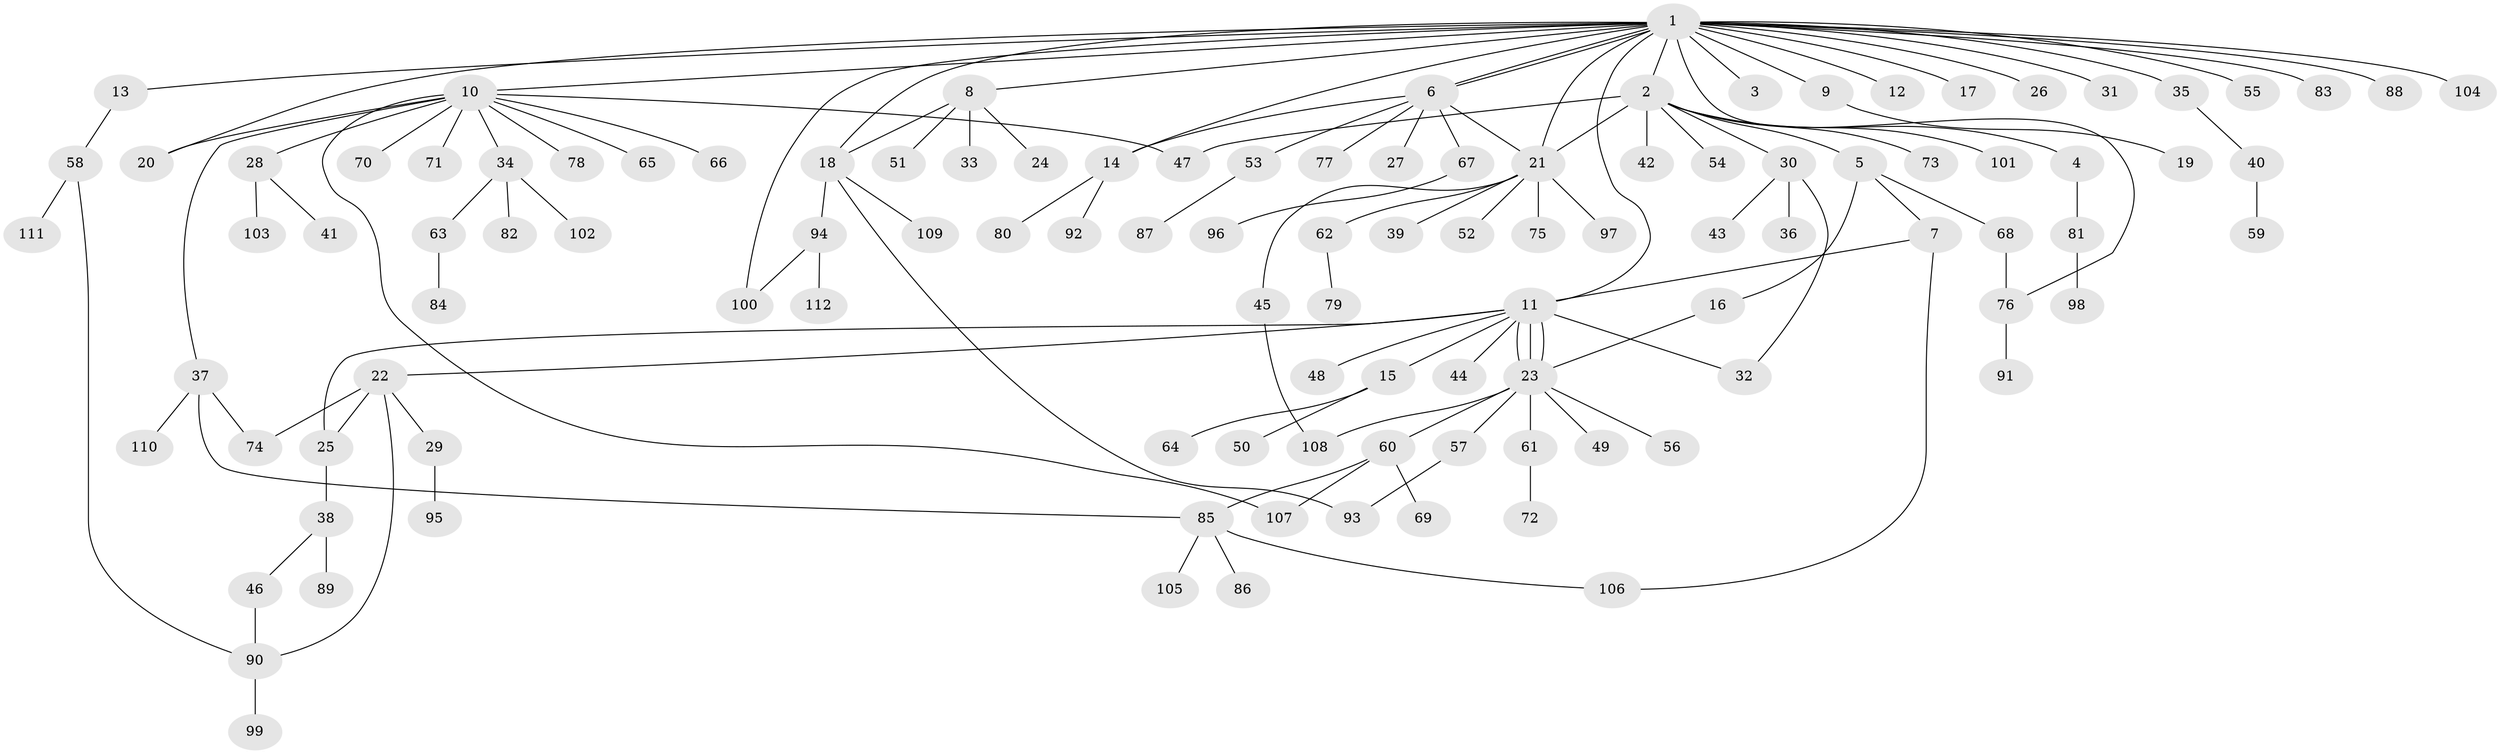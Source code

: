 // Generated by graph-tools (version 1.1) at 2025/01/03/09/25 03:01:55]
// undirected, 112 vertices, 134 edges
graph export_dot {
graph [start="1"]
  node [color=gray90,style=filled];
  1;
  2;
  3;
  4;
  5;
  6;
  7;
  8;
  9;
  10;
  11;
  12;
  13;
  14;
  15;
  16;
  17;
  18;
  19;
  20;
  21;
  22;
  23;
  24;
  25;
  26;
  27;
  28;
  29;
  30;
  31;
  32;
  33;
  34;
  35;
  36;
  37;
  38;
  39;
  40;
  41;
  42;
  43;
  44;
  45;
  46;
  47;
  48;
  49;
  50;
  51;
  52;
  53;
  54;
  55;
  56;
  57;
  58;
  59;
  60;
  61;
  62;
  63;
  64;
  65;
  66;
  67;
  68;
  69;
  70;
  71;
  72;
  73;
  74;
  75;
  76;
  77;
  78;
  79;
  80;
  81;
  82;
  83;
  84;
  85;
  86;
  87;
  88;
  89;
  90;
  91;
  92;
  93;
  94;
  95;
  96;
  97;
  98;
  99;
  100;
  101;
  102;
  103;
  104;
  105;
  106;
  107;
  108;
  109;
  110;
  111;
  112;
  1 -- 2;
  1 -- 3;
  1 -- 6;
  1 -- 6;
  1 -- 8;
  1 -- 9;
  1 -- 10;
  1 -- 11;
  1 -- 12;
  1 -- 13;
  1 -- 14;
  1 -- 17;
  1 -- 18;
  1 -- 20;
  1 -- 21;
  1 -- 26;
  1 -- 31;
  1 -- 35;
  1 -- 55;
  1 -- 76;
  1 -- 83;
  1 -- 88;
  1 -- 100;
  1 -- 104;
  2 -- 4;
  2 -- 5;
  2 -- 21;
  2 -- 30;
  2 -- 42;
  2 -- 47;
  2 -- 54;
  2 -- 73;
  2 -- 101;
  4 -- 81;
  5 -- 7;
  5 -- 16;
  5 -- 68;
  6 -- 14;
  6 -- 21;
  6 -- 27;
  6 -- 53;
  6 -- 67;
  6 -- 77;
  7 -- 11;
  7 -- 106;
  8 -- 18;
  8 -- 24;
  8 -- 33;
  8 -- 51;
  9 -- 19;
  10 -- 20;
  10 -- 28;
  10 -- 34;
  10 -- 37;
  10 -- 47;
  10 -- 65;
  10 -- 66;
  10 -- 70;
  10 -- 71;
  10 -- 78;
  10 -- 107;
  11 -- 15;
  11 -- 22;
  11 -- 23;
  11 -- 23;
  11 -- 23;
  11 -- 25;
  11 -- 32;
  11 -- 44;
  11 -- 48;
  13 -- 58;
  14 -- 80;
  14 -- 92;
  15 -- 50;
  15 -- 64;
  16 -- 23;
  18 -- 93;
  18 -- 94;
  18 -- 109;
  21 -- 39;
  21 -- 45;
  21 -- 52;
  21 -- 62;
  21 -- 75;
  21 -- 97;
  22 -- 25;
  22 -- 29;
  22 -- 74;
  22 -- 90;
  23 -- 49;
  23 -- 56;
  23 -- 57;
  23 -- 60;
  23 -- 61;
  23 -- 108;
  25 -- 38;
  28 -- 41;
  28 -- 103;
  29 -- 95;
  30 -- 32;
  30 -- 36;
  30 -- 43;
  34 -- 63;
  34 -- 82;
  34 -- 102;
  35 -- 40;
  37 -- 74;
  37 -- 85;
  37 -- 110;
  38 -- 46;
  38 -- 89;
  40 -- 59;
  45 -- 108;
  46 -- 90;
  53 -- 87;
  57 -- 93;
  58 -- 90;
  58 -- 111;
  60 -- 69;
  60 -- 85;
  60 -- 107;
  61 -- 72;
  62 -- 79;
  63 -- 84;
  67 -- 96;
  68 -- 76;
  76 -- 91;
  81 -- 98;
  85 -- 86;
  85 -- 105;
  85 -- 106;
  90 -- 99;
  94 -- 100;
  94 -- 112;
}
